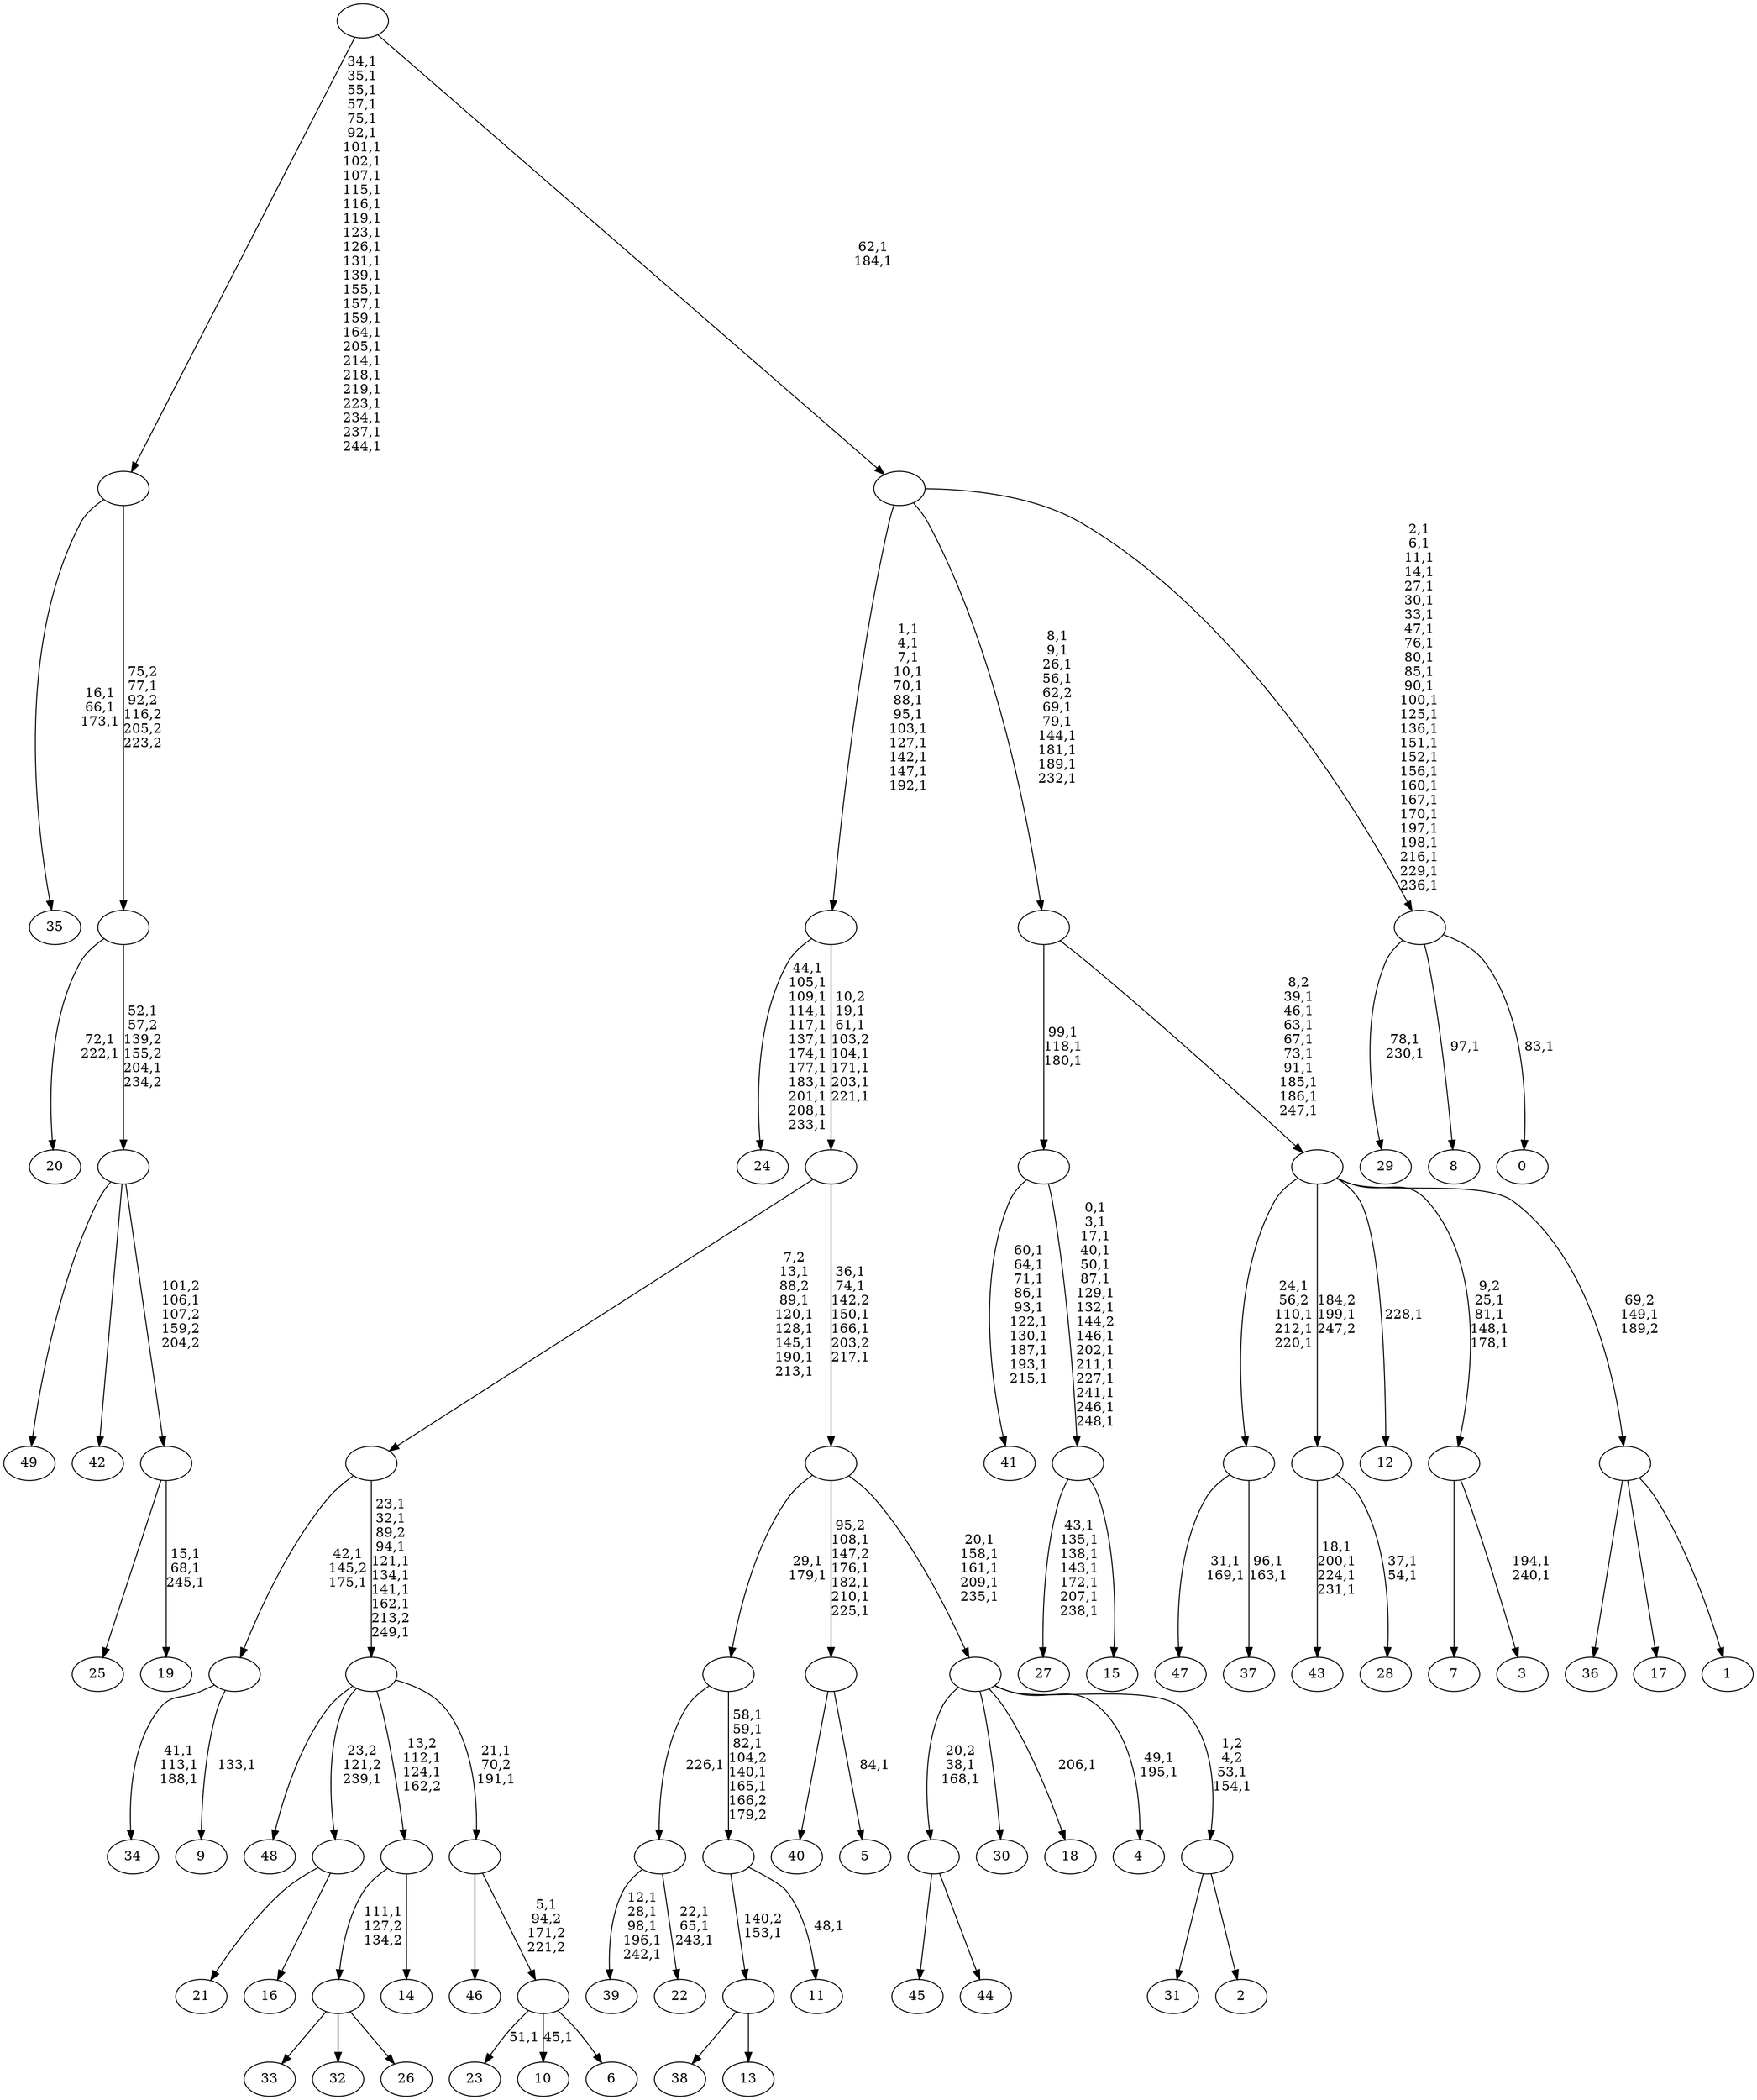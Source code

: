 digraph T {
	300 [label="49"]
	299 [label="48"]
	298 [label="47"]
	295 [label="46"]
	294 [label="45"]
	293 [label="44"]
	292 [label=""]
	290 [label="43"]
	285 [label="42"]
	284 [label="41"]
	273 [label="40"]
	272 [label="39"]
	266 [label="38"]
	265 [label="37"]
	262 [label=""]
	258 [label="36"]
	257 [label="35"]
	253 [label="34"]
	249 [label="33"]
	248 [label="32"]
	247 [label="31"]
	246 [label="30"]
	245 [label="29"]
	242 [label="28"]
	239 [label=""]
	238 [label="27"]
	230 [label="26"]
	229 [label=""]
	228 [label="25"]
	227 [label="24"]
	214 [label="23"]
	212 [label="22"]
	208 [label=""]
	207 [label="21"]
	206 [label="20"]
	203 [label="19"]
	199 [label=""]
	198 [label=""]
	196 [label=""]
	195 [label=""]
	167 [label="18"]
	165 [label="17"]
	164 [label="16"]
	163 [label=""]
	162 [label="15"]
	161 [label=""]
	146 [label=""]
	143 [label="14"]
	142 [label=""]
	140 [label="13"]
	139 [label=""]
	138 [label="12"]
	136 [label="11"]
	134 [label=""]
	129 [label=""]
	127 [label="10"]
	125 [label="9"]
	123 [label=""]
	121 [label="8"]
	119 [label="7"]
	118 [label="6"]
	117 [label=""]
	116 [label=""]
	114 [label=""]
	106 [label=""]
	99 [label="5"]
	97 [label=""]
	92 [label="4"]
	89 [label="3"]
	86 [label=""]
	82 [label="2"]
	81 [label=""]
	79 [label=""]
	74 [label=""]
	69 [label=""]
	63 [label=""]
	51 [label="1"]
	50 [label=""]
	49 [label=""]
	40 [label=""]
	30 [label="0"]
	28 [label=""]
	2 [label=""]
	0 [label=""]
	292 -> 294 [label=""]
	292 -> 293 [label=""]
	262 -> 265 [label="96,1\n163,1"]
	262 -> 298 [label="31,1\n169,1"]
	239 -> 242 [label="37,1\n54,1"]
	239 -> 290 [label="18,1\n200,1\n224,1\n231,1"]
	229 -> 249 [label=""]
	229 -> 248 [label=""]
	229 -> 230 [label=""]
	208 -> 212 [label="22,1\n65,1\n243,1"]
	208 -> 272 [label="12,1\n28,1\n98,1\n196,1\n242,1"]
	199 -> 203 [label="15,1\n68,1\n245,1"]
	199 -> 228 [label=""]
	198 -> 300 [label=""]
	198 -> 285 [label=""]
	198 -> 199 [label="101,2\n106,1\n107,2\n159,2\n204,2"]
	196 -> 198 [label="52,1\n57,2\n139,2\n155,2\n204,1\n234,2"]
	196 -> 206 [label="72,1\n222,1"]
	195 -> 257 [label="16,1\n66,1\n173,1"]
	195 -> 196 [label="75,2\n77,1\n92,2\n116,2\n205,2\n223,2"]
	163 -> 207 [label=""]
	163 -> 164 [label=""]
	161 -> 238 [label="43,1\n135,1\n138,1\n143,1\n172,1\n207,1\n238,1"]
	161 -> 162 [label=""]
	146 -> 161 [label="0,1\n3,1\n17,1\n40,1\n50,1\n87,1\n129,1\n132,1\n144,2\n146,1\n202,1\n211,1\n227,1\n241,1\n246,1\n248,1"]
	146 -> 284 [label="60,1\n64,1\n71,1\n86,1\n93,1\n122,1\n130,1\n187,1\n193,1\n215,1"]
	142 -> 229 [label="111,1\n127,2\n134,2"]
	142 -> 143 [label=""]
	139 -> 266 [label=""]
	139 -> 140 [label=""]
	134 -> 136 [label="48,1"]
	134 -> 139 [label="140,2\n153,1"]
	129 -> 134 [label="58,1\n59,1\n82,1\n104,2\n140,1\n165,1\n166,2\n179,2"]
	129 -> 208 [label="226,1"]
	123 -> 125 [label="133,1"]
	123 -> 253 [label="41,1\n113,1\n188,1"]
	117 -> 127 [label="45,1"]
	117 -> 214 [label="51,1"]
	117 -> 118 [label=""]
	116 -> 295 [label=""]
	116 -> 117 [label="5,1\n94,2\n171,2\n221,2"]
	114 -> 116 [label="21,1\n70,2\n191,1"]
	114 -> 142 [label="13,2\n112,1\n124,1\n162,2"]
	114 -> 299 [label=""]
	114 -> 163 [label="23,2\n121,2\n239,1"]
	106 -> 114 [label="23,1\n32,1\n89,2\n94,1\n121,1\n134,1\n141,1\n162,1\n213,2\n249,1"]
	106 -> 123 [label="42,1\n145,2\n175,1"]
	97 -> 99 [label="84,1"]
	97 -> 273 [label=""]
	86 -> 89 [label="194,1\n240,1"]
	86 -> 119 [label=""]
	81 -> 247 [label=""]
	81 -> 82 [label=""]
	79 -> 81 [label="1,2\n4,2\n53,1\n154,1"]
	79 -> 92 [label="49,1\n195,1"]
	79 -> 167 [label="206,1"]
	79 -> 292 [label="20,2\n38,1\n168,1"]
	79 -> 246 [label=""]
	74 -> 79 [label="20,1\n158,1\n161,1\n209,1\n235,1"]
	74 -> 97 [label="95,2\n108,1\n147,2\n176,1\n182,1\n210,1\n225,1"]
	74 -> 129 [label="29,1\n179,1"]
	69 -> 74 [label="36,1\n74,1\n142,2\n150,1\n166,1\n203,2\n217,1"]
	69 -> 106 [label="7,2\n13,1\n88,2\n89,1\n120,1\n128,1\n145,1\n190,1\n213,1"]
	63 -> 69 [label="10,2\n19,1\n61,1\n103,2\n104,1\n171,1\n203,1\n221,1"]
	63 -> 227 [label="44,1\n105,1\n109,1\n114,1\n117,1\n137,1\n174,1\n177,1\n183,1\n201,1\n208,1\n233,1"]
	50 -> 258 [label=""]
	50 -> 165 [label=""]
	50 -> 51 [label=""]
	49 -> 86 [label="9,2\n25,1\n81,1\n148,1\n178,1"]
	49 -> 138 [label="228,1"]
	49 -> 262 [label="24,1\n56,2\n110,1\n212,1\n220,1"]
	49 -> 239 [label="184,2\n199,1\n247,2"]
	49 -> 50 [label="69,2\n149,1\n189,2"]
	40 -> 49 [label="8,2\n39,1\n46,1\n63,1\n67,1\n73,1\n91,1\n185,1\n186,1\n247,1"]
	40 -> 146 [label="99,1\n118,1\n180,1"]
	28 -> 30 [label="83,1"]
	28 -> 121 [label="97,1"]
	28 -> 245 [label="78,1\n230,1"]
	2 -> 28 [label="2,1\n6,1\n11,1\n14,1\n27,1\n30,1\n33,1\n47,1\n76,1\n80,1\n85,1\n90,1\n100,1\n125,1\n136,1\n151,1\n152,1\n156,1\n160,1\n167,1\n170,1\n197,1\n198,1\n216,1\n229,1\n236,1"]
	2 -> 40 [label="8,1\n9,1\n26,1\n56,1\n62,2\n69,1\n79,1\n144,1\n181,1\n189,1\n232,1"]
	2 -> 63 [label="1,1\n4,1\n7,1\n10,1\n70,1\n88,1\n95,1\n103,1\n127,1\n142,1\n147,1\n192,1"]
	0 -> 2 [label="62,1\n184,1"]
	0 -> 195 [label="34,1\n35,1\n55,1\n57,1\n75,1\n92,1\n101,1\n102,1\n107,1\n115,1\n116,1\n119,1\n123,1\n126,1\n131,1\n139,1\n155,1\n157,1\n159,1\n164,1\n205,1\n214,1\n218,1\n219,1\n223,1\n234,1\n237,1\n244,1"]
}
